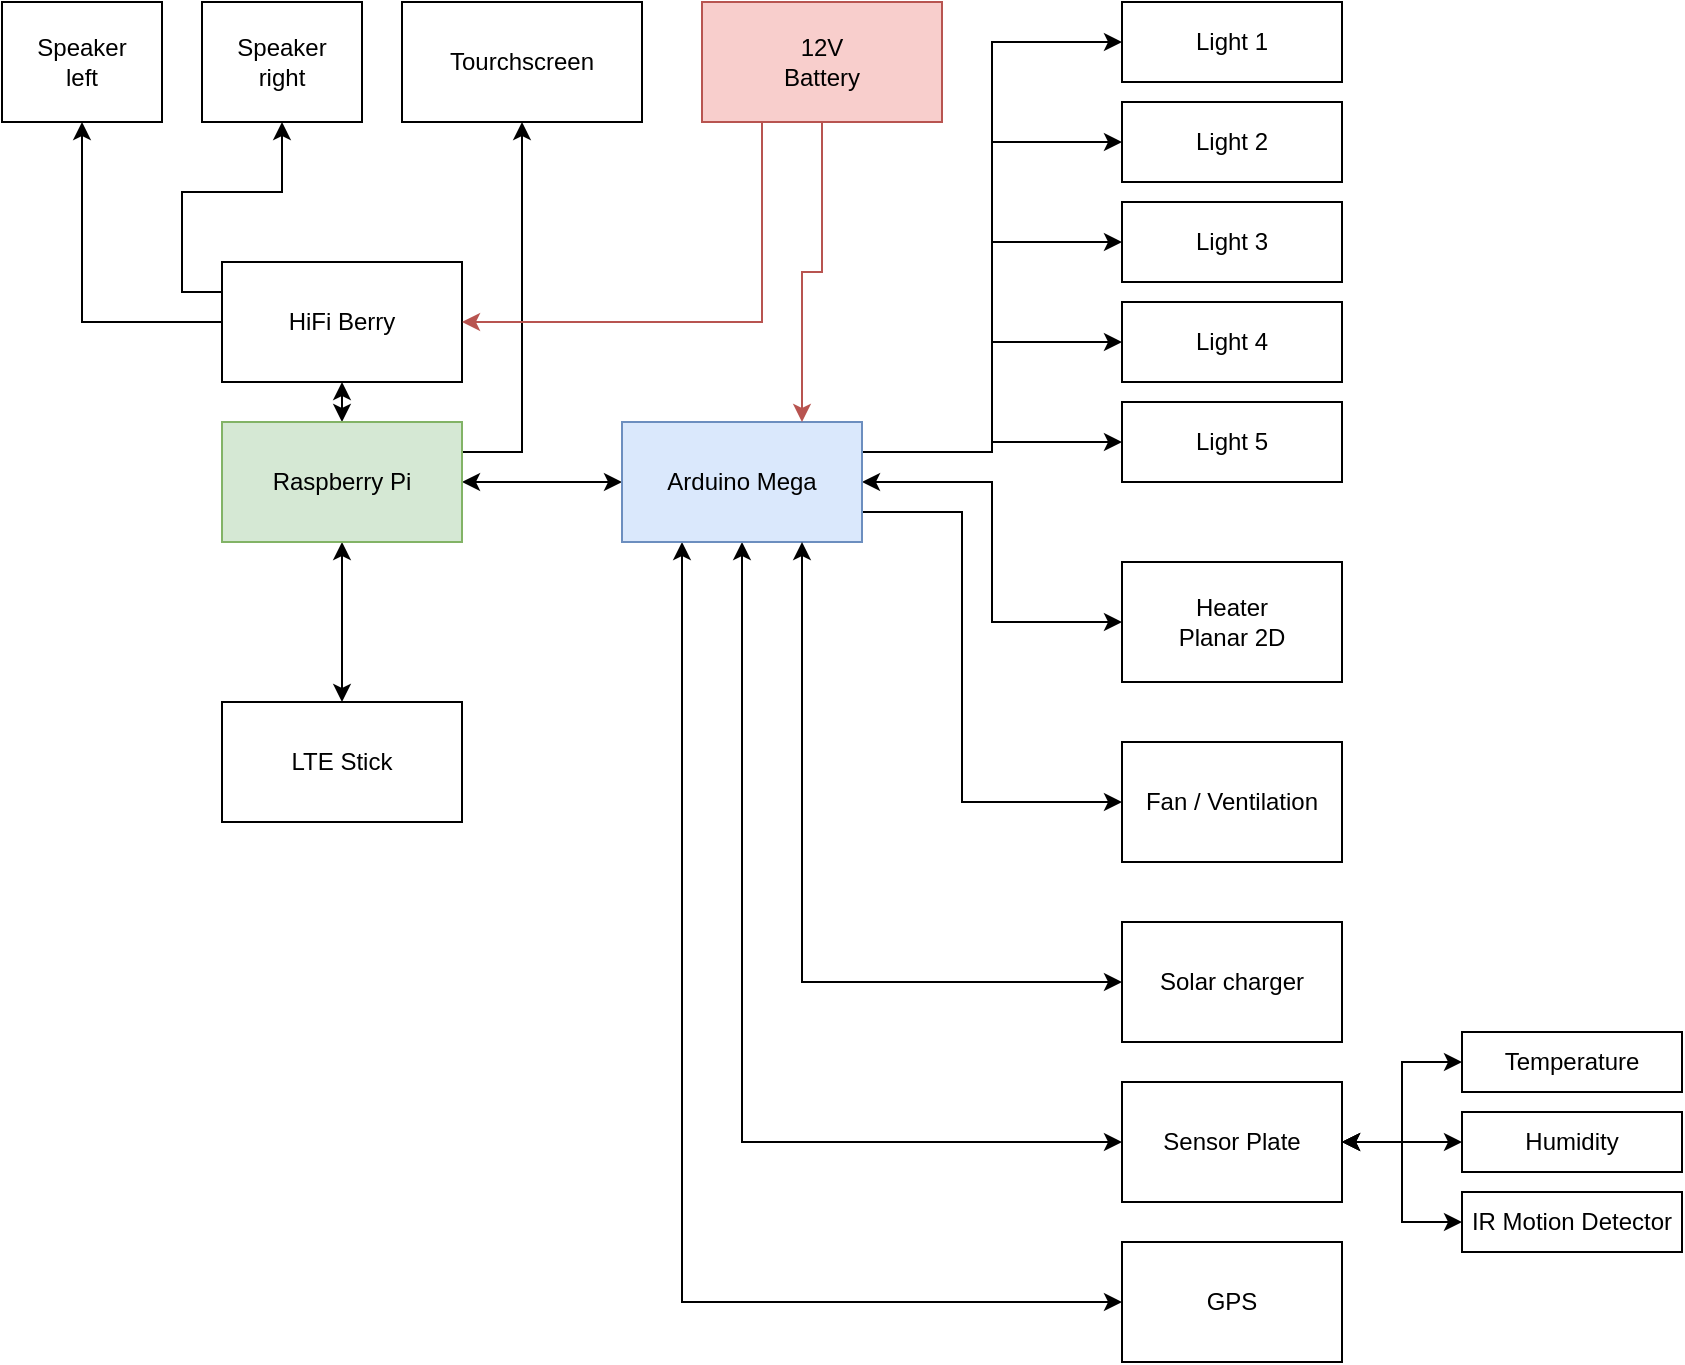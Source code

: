 <mxfile version="14.9.6" type="device"><diagram id="MwSnPhJkcbJmI_p8UYxB" name="Page-1"><mxGraphModel dx="1395" dy="768" grid="1" gridSize="10" guides="1" tooltips="1" connect="1" arrows="1" fold="1" page="1" pageScale="1" pageWidth="827" pageHeight="1169" math="0" shadow="0"><root><mxCell id="0"/><mxCell id="1" parent="0"/><mxCell id="P5pT2hDVOavioGR-9xK2-22" style="edgeStyle=orthogonalEdgeStyle;rounded=0;orthogonalLoop=1;jettySize=auto;html=1;exitX=1;exitY=0.25;exitDx=0;exitDy=0;entryX=0.5;entryY=1;entryDx=0;entryDy=0;" edge="1" parent="1" source="P5pT2hDVOavioGR-9xK2-1" target="P5pT2hDVOavioGR-9xK2-6"><mxGeometry relative="1" as="geometry"><Array as="points"><mxPoint x="330" y="255"/></Array></mxGeometry></mxCell><mxCell id="P5pT2hDVOavioGR-9xK2-23" style="edgeStyle=orthogonalEdgeStyle;rounded=0;orthogonalLoop=1;jettySize=auto;html=1;exitX=1;exitY=0.5;exitDx=0;exitDy=0;startArrow=classic;startFill=1;" edge="1" parent="1" source="P5pT2hDVOavioGR-9xK2-1" target="P5pT2hDVOavioGR-9xK2-7"><mxGeometry relative="1" as="geometry"/></mxCell><mxCell id="P5pT2hDVOavioGR-9xK2-24" style="edgeStyle=orthogonalEdgeStyle;rounded=0;orthogonalLoop=1;jettySize=auto;html=1;exitX=0.5;exitY=0;exitDx=0;exitDy=0;entryX=0.5;entryY=1;entryDx=0;entryDy=0;startArrow=classic;startFill=1;" edge="1" parent="1" source="P5pT2hDVOavioGR-9xK2-1" target="P5pT2hDVOavioGR-9xK2-2"><mxGeometry relative="1" as="geometry"/></mxCell><mxCell id="P5pT2hDVOavioGR-9xK2-33" style="edgeStyle=orthogonalEdgeStyle;rounded=0;orthogonalLoop=1;jettySize=auto;html=1;exitX=0.5;exitY=1;exitDx=0;exitDy=0;entryX=0.5;entryY=0;entryDx=0;entryDy=0;startArrow=classic;startFill=1;" edge="1" parent="1" source="P5pT2hDVOavioGR-9xK2-1" target="P5pT2hDVOavioGR-9xK2-17"><mxGeometry relative="1" as="geometry"/></mxCell><mxCell id="P5pT2hDVOavioGR-9xK2-1" value="Raspberry Pi" style="rounded=0;whiteSpace=wrap;html=1;fillColor=#d5e8d4;strokeColor=#82b366;" vertex="1" parent="1"><mxGeometry x="180" y="240" width="120" height="60" as="geometry"/></mxCell><mxCell id="P5pT2hDVOavioGR-9xK2-20" style="edgeStyle=orthogonalEdgeStyle;rounded=0;orthogonalLoop=1;jettySize=auto;html=1;exitX=0;exitY=0.5;exitDx=0;exitDy=0;entryX=0.5;entryY=1;entryDx=0;entryDy=0;" edge="1" parent="1" source="P5pT2hDVOavioGR-9xK2-2" target="P5pT2hDVOavioGR-9xK2-3"><mxGeometry relative="1" as="geometry"/></mxCell><mxCell id="P5pT2hDVOavioGR-9xK2-21" style="edgeStyle=orthogonalEdgeStyle;rounded=0;orthogonalLoop=1;jettySize=auto;html=1;exitX=0;exitY=0.25;exitDx=0;exitDy=0;entryX=0.5;entryY=1;entryDx=0;entryDy=0;" edge="1" parent="1" source="P5pT2hDVOavioGR-9xK2-2" target="P5pT2hDVOavioGR-9xK2-5"><mxGeometry relative="1" as="geometry"/></mxCell><mxCell id="P5pT2hDVOavioGR-9xK2-2" value="&lt;div&gt;HiFi Berry&lt;/div&gt;" style="rounded=0;whiteSpace=wrap;html=1;" vertex="1" parent="1"><mxGeometry x="180" y="160" width="120" height="60" as="geometry"/></mxCell><mxCell id="P5pT2hDVOavioGR-9xK2-3" value="&lt;div&gt;Speaker&lt;/div&gt;&lt;div&gt;left&lt;/div&gt;" style="rounded=0;whiteSpace=wrap;html=1;" vertex="1" parent="1"><mxGeometry x="70" y="30" width="80" height="60" as="geometry"/></mxCell><mxCell id="P5pT2hDVOavioGR-9xK2-5" value="&lt;div&gt;Speaker&lt;/div&gt;&lt;div&gt;right&lt;/div&gt;" style="rounded=0;whiteSpace=wrap;html=1;" vertex="1" parent="1"><mxGeometry x="170" y="30" width="80" height="60" as="geometry"/></mxCell><mxCell id="P5pT2hDVOavioGR-9xK2-6" value="Tourchscreen" style="rounded=0;whiteSpace=wrap;html=1;" vertex="1" parent="1"><mxGeometry x="270" y="30" width="120" height="60" as="geometry"/></mxCell><mxCell id="P5pT2hDVOavioGR-9xK2-25" style="edgeStyle=orthogonalEdgeStyle;rounded=0;orthogonalLoop=1;jettySize=auto;html=1;exitX=1;exitY=0.5;exitDx=0;exitDy=0;entryX=0;entryY=0.5;entryDx=0;entryDy=0;startArrow=classic;startFill=1;" edge="1" parent="1" source="P5pT2hDVOavioGR-9xK2-7" target="P5pT2hDVOavioGR-9xK2-13"><mxGeometry relative="1" as="geometry"/></mxCell><mxCell id="P5pT2hDVOavioGR-9xK2-26" style="edgeStyle=orthogonalEdgeStyle;rounded=0;orthogonalLoop=1;jettySize=auto;html=1;exitX=1;exitY=0.25;exitDx=0;exitDy=0;entryX=0;entryY=0.5;entryDx=0;entryDy=0;startArrow=none;startFill=0;" edge="1" parent="1" source="P5pT2hDVOavioGR-9xK2-7" target="P5pT2hDVOavioGR-9xK2-8"><mxGeometry relative="1" as="geometry"/></mxCell><mxCell id="P5pT2hDVOavioGR-9xK2-27" style="edgeStyle=orthogonalEdgeStyle;rounded=0;orthogonalLoop=1;jettySize=auto;html=1;exitX=1;exitY=0.25;exitDx=0;exitDy=0;entryX=0;entryY=0.5;entryDx=0;entryDy=0;startArrow=none;startFill=0;" edge="1" parent="1" source="P5pT2hDVOavioGR-9xK2-7" target="P5pT2hDVOavioGR-9xK2-9"><mxGeometry relative="1" as="geometry"/></mxCell><mxCell id="P5pT2hDVOavioGR-9xK2-28" style="edgeStyle=orthogonalEdgeStyle;rounded=0;orthogonalLoop=1;jettySize=auto;html=1;exitX=1;exitY=0.25;exitDx=0;exitDy=0;entryX=0;entryY=0.5;entryDx=0;entryDy=0;startArrow=none;startFill=0;" edge="1" parent="1" source="P5pT2hDVOavioGR-9xK2-7" target="P5pT2hDVOavioGR-9xK2-10"><mxGeometry relative="1" as="geometry"/></mxCell><mxCell id="P5pT2hDVOavioGR-9xK2-29" style="edgeStyle=orthogonalEdgeStyle;rounded=0;orthogonalLoop=1;jettySize=auto;html=1;exitX=1;exitY=0.25;exitDx=0;exitDy=0;entryX=0;entryY=0.5;entryDx=0;entryDy=0;startArrow=none;startFill=0;" edge="1" parent="1" source="P5pT2hDVOavioGR-9xK2-7" target="P5pT2hDVOavioGR-9xK2-11"><mxGeometry relative="1" as="geometry"/></mxCell><mxCell id="P5pT2hDVOavioGR-9xK2-30" style="edgeStyle=orthogonalEdgeStyle;rounded=0;orthogonalLoop=1;jettySize=auto;html=1;exitX=1;exitY=0.25;exitDx=0;exitDy=0;startArrow=none;startFill=0;" edge="1" parent="1" source="P5pT2hDVOavioGR-9xK2-7" target="P5pT2hDVOavioGR-9xK2-12"><mxGeometry relative="1" as="geometry"/></mxCell><mxCell id="P5pT2hDVOavioGR-9xK2-31" style="edgeStyle=orthogonalEdgeStyle;rounded=0;orthogonalLoop=1;jettySize=auto;html=1;exitX=1;exitY=0.75;exitDx=0;exitDy=0;entryX=0;entryY=0.5;entryDx=0;entryDy=0;startArrow=none;startFill=0;" edge="1" parent="1" source="P5pT2hDVOavioGR-9xK2-7" target="P5pT2hDVOavioGR-9xK2-18"><mxGeometry relative="1" as="geometry"><Array as="points"><mxPoint x="550" y="285"/><mxPoint x="550" y="430"/></Array></mxGeometry></mxCell><mxCell id="P5pT2hDVOavioGR-9xK2-35" style="edgeStyle=orthogonalEdgeStyle;rounded=0;orthogonalLoop=1;jettySize=auto;html=1;exitX=0.5;exitY=1;exitDx=0;exitDy=0;entryX=0;entryY=0.5;entryDx=0;entryDy=0;startArrow=classic;startFill=1;" edge="1" parent="1" source="P5pT2hDVOavioGR-9xK2-7" target="P5pT2hDVOavioGR-9xK2-34"><mxGeometry relative="1" as="geometry"/></mxCell><mxCell id="P5pT2hDVOavioGR-9xK2-44" style="edgeStyle=orthogonalEdgeStyle;rounded=0;orthogonalLoop=1;jettySize=auto;html=1;exitX=0.25;exitY=1;exitDx=0;exitDy=0;entryX=0;entryY=0.5;entryDx=0;entryDy=0;startArrow=classic;startFill=1;" edge="1" parent="1" source="P5pT2hDVOavioGR-9xK2-7" target="P5pT2hDVOavioGR-9xK2-43"><mxGeometry relative="1" as="geometry"/></mxCell><mxCell id="P5pT2hDVOavioGR-9xK2-7" value="Arduino Mega" style="rounded=0;whiteSpace=wrap;html=1;fillColor=#dae8fc;strokeColor=#6c8ebf;" vertex="1" parent="1"><mxGeometry x="380" y="240" width="120" height="60" as="geometry"/></mxCell><mxCell id="P5pT2hDVOavioGR-9xK2-8" value="Light 1" style="rounded=0;whiteSpace=wrap;html=1;" vertex="1" parent="1"><mxGeometry x="630" y="30" width="110" height="40" as="geometry"/></mxCell><mxCell id="P5pT2hDVOavioGR-9xK2-9" value="Light 2" style="rounded=0;whiteSpace=wrap;html=1;" vertex="1" parent="1"><mxGeometry x="630" y="80" width="110" height="40" as="geometry"/></mxCell><mxCell id="P5pT2hDVOavioGR-9xK2-10" value="Light 3" style="rounded=0;whiteSpace=wrap;html=1;" vertex="1" parent="1"><mxGeometry x="630" y="130" width="110" height="40" as="geometry"/></mxCell><mxCell id="P5pT2hDVOavioGR-9xK2-11" value="Light 4" style="rounded=0;whiteSpace=wrap;html=1;" vertex="1" parent="1"><mxGeometry x="630" y="180" width="110" height="40" as="geometry"/></mxCell><mxCell id="P5pT2hDVOavioGR-9xK2-12" value="Light 5" style="rounded=0;whiteSpace=wrap;html=1;" vertex="1" parent="1"><mxGeometry x="630" y="230" width="110" height="40" as="geometry"/></mxCell><mxCell id="P5pT2hDVOavioGR-9xK2-13" value="&lt;div&gt;Heater&lt;/div&gt;&lt;div&gt;Planar 2D&lt;br&gt;&lt;/div&gt;" style="rounded=0;whiteSpace=wrap;html=1;" vertex="1" parent="1"><mxGeometry x="630" y="310" width="110" height="60" as="geometry"/></mxCell><mxCell id="P5pT2hDVOavioGR-9xK2-17" value="LTE Stick" style="rounded=0;whiteSpace=wrap;html=1;" vertex="1" parent="1"><mxGeometry x="180" y="380" width="120" height="60" as="geometry"/></mxCell><mxCell id="P5pT2hDVOavioGR-9xK2-18" value="Fan / Ventilation" style="rounded=0;whiteSpace=wrap;html=1;" vertex="1" parent="1"><mxGeometry x="630" y="400" width="110" height="60" as="geometry"/></mxCell><mxCell id="P5pT2hDVOavioGR-9xK2-32" style="edgeStyle=orthogonalEdgeStyle;rounded=0;orthogonalLoop=1;jettySize=auto;html=1;exitX=0;exitY=0.5;exitDx=0;exitDy=0;entryX=0.75;entryY=1;entryDx=0;entryDy=0;startArrow=classic;startFill=1;" edge="1" parent="1" source="P5pT2hDVOavioGR-9xK2-19" target="P5pT2hDVOavioGR-9xK2-7"><mxGeometry relative="1" as="geometry"/></mxCell><mxCell id="P5pT2hDVOavioGR-9xK2-19" value="Solar charger" style="rounded=0;whiteSpace=wrap;html=1;" vertex="1" parent="1"><mxGeometry x="630" y="490" width="110" height="60" as="geometry"/></mxCell><mxCell id="P5pT2hDVOavioGR-9xK2-40" style="edgeStyle=orthogonalEdgeStyle;rounded=0;orthogonalLoop=1;jettySize=auto;html=1;exitX=1;exitY=0.5;exitDx=0;exitDy=0;entryX=0;entryY=0.5;entryDx=0;entryDy=0;startArrow=classic;startFill=1;" edge="1" parent="1" source="P5pT2hDVOavioGR-9xK2-34" target="P5pT2hDVOavioGR-9xK2-36"><mxGeometry relative="1" as="geometry"/></mxCell><mxCell id="P5pT2hDVOavioGR-9xK2-41" style="edgeStyle=orthogonalEdgeStyle;rounded=0;orthogonalLoop=1;jettySize=auto;html=1;exitX=1;exitY=0.5;exitDx=0;exitDy=0;startArrow=classic;startFill=1;" edge="1" parent="1" source="P5pT2hDVOavioGR-9xK2-34" target="P5pT2hDVOavioGR-9xK2-37"><mxGeometry relative="1" as="geometry"/></mxCell><mxCell id="P5pT2hDVOavioGR-9xK2-42" style="edgeStyle=orthogonalEdgeStyle;rounded=0;orthogonalLoop=1;jettySize=auto;html=1;exitX=1;exitY=0.5;exitDx=0;exitDy=0;startArrow=classic;startFill=1;" edge="1" parent="1" source="P5pT2hDVOavioGR-9xK2-34" target="P5pT2hDVOavioGR-9xK2-38"><mxGeometry relative="1" as="geometry"/></mxCell><mxCell id="P5pT2hDVOavioGR-9xK2-34" value="Sensor Plate" style="rounded=0;whiteSpace=wrap;html=1;" vertex="1" parent="1"><mxGeometry x="630" y="570" width="110" height="60" as="geometry"/></mxCell><mxCell id="P5pT2hDVOavioGR-9xK2-36" value="Temperature" style="rounded=0;whiteSpace=wrap;html=1;" vertex="1" parent="1"><mxGeometry x="800" y="545" width="110" height="30" as="geometry"/></mxCell><mxCell id="P5pT2hDVOavioGR-9xK2-37" value="Humidity" style="rounded=0;whiteSpace=wrap;html=1;" vertex="1" parent="1"><mxGeometry x="800" y="585" width="110" height="30" as="geometry"/></mxCell><mxCell id="P5pT2hDVOavioGR-9xK2-38" value="IR Motion Detector" style="rounded=0;whiteSpace=wrap;html=1;" vertex="1" parent="1"><mxGeometry x="800" y="625" width="110" height="30" as="geometry"/></mxCell><mxCell id="P5pT2hDVOavioGR-9xK2-43" value="GPS" style="rounded=0;whiteSpace=wrap;html=1;" vertex="1" parent="1"><mxGeometry x="630" y="650" width="110" height="60" as="geometry"/></mxCell><mxCell id="P5pT2hDVOavioGR-9xK2-46" style="edgeStyle=orthogonalEdgeStyle;rounded=0;orthogonalLoop=1;jettySize=auto;html=1;exitX=0.25;exitY=1;exitDx=0;exitDy=0;entryX=1;entryY=0.5;entryDx=0;entryDy=0;startArrow=none;startFill=0;fillColor=#f8cecc;strokeColor=#b85450;" edge="1" parent="1" source="P5pT2hDVOavioGR-9xK2-45" target="P5pT2hDVOavioGR-9xK2-2"><mxGeometry relative="1" as="geometry"/></mxCell><mxCell id="P5pT2hDVOavioGR-9xK2-47" style="edgeStyle=orthogonalEdgeStyle;rounded=0;orthogonalLoop=1;jettySize=auto;html=1;exitX=0.5;exitY=1;exitDx=0;exitDy=0;entryX=0.75;entryY=0;entryDx=0;entryDy=0;startArrow=none;startFill=0;strokeColor=#b85450;fillColor=#f8cecc;" edge="1" parent="1" source="P5pT2hDVOavioGR-9xK2-45" target="P5pT2hDVOavioGR-9xK2-7"><mxGeometry relative="1" as="geometry"/></mxCell><mxCell id="P5pT2hDVOavioGR-9xK2-45" value="&lt;div&gt;12V&lt;/div&gt;&lt;div&gt;Battery&lt;/div&gt;" style="rounded=0;whiteSpace=wrap;html=1;fillColor=#f8cecc;strokeColor=#b85450;" vertex="1" parent="1"><mxGeometry x="420" y="30" width="120" height="60" as="geometry"/></mxCell></root></mxGraphModel></diagram></mxfile>